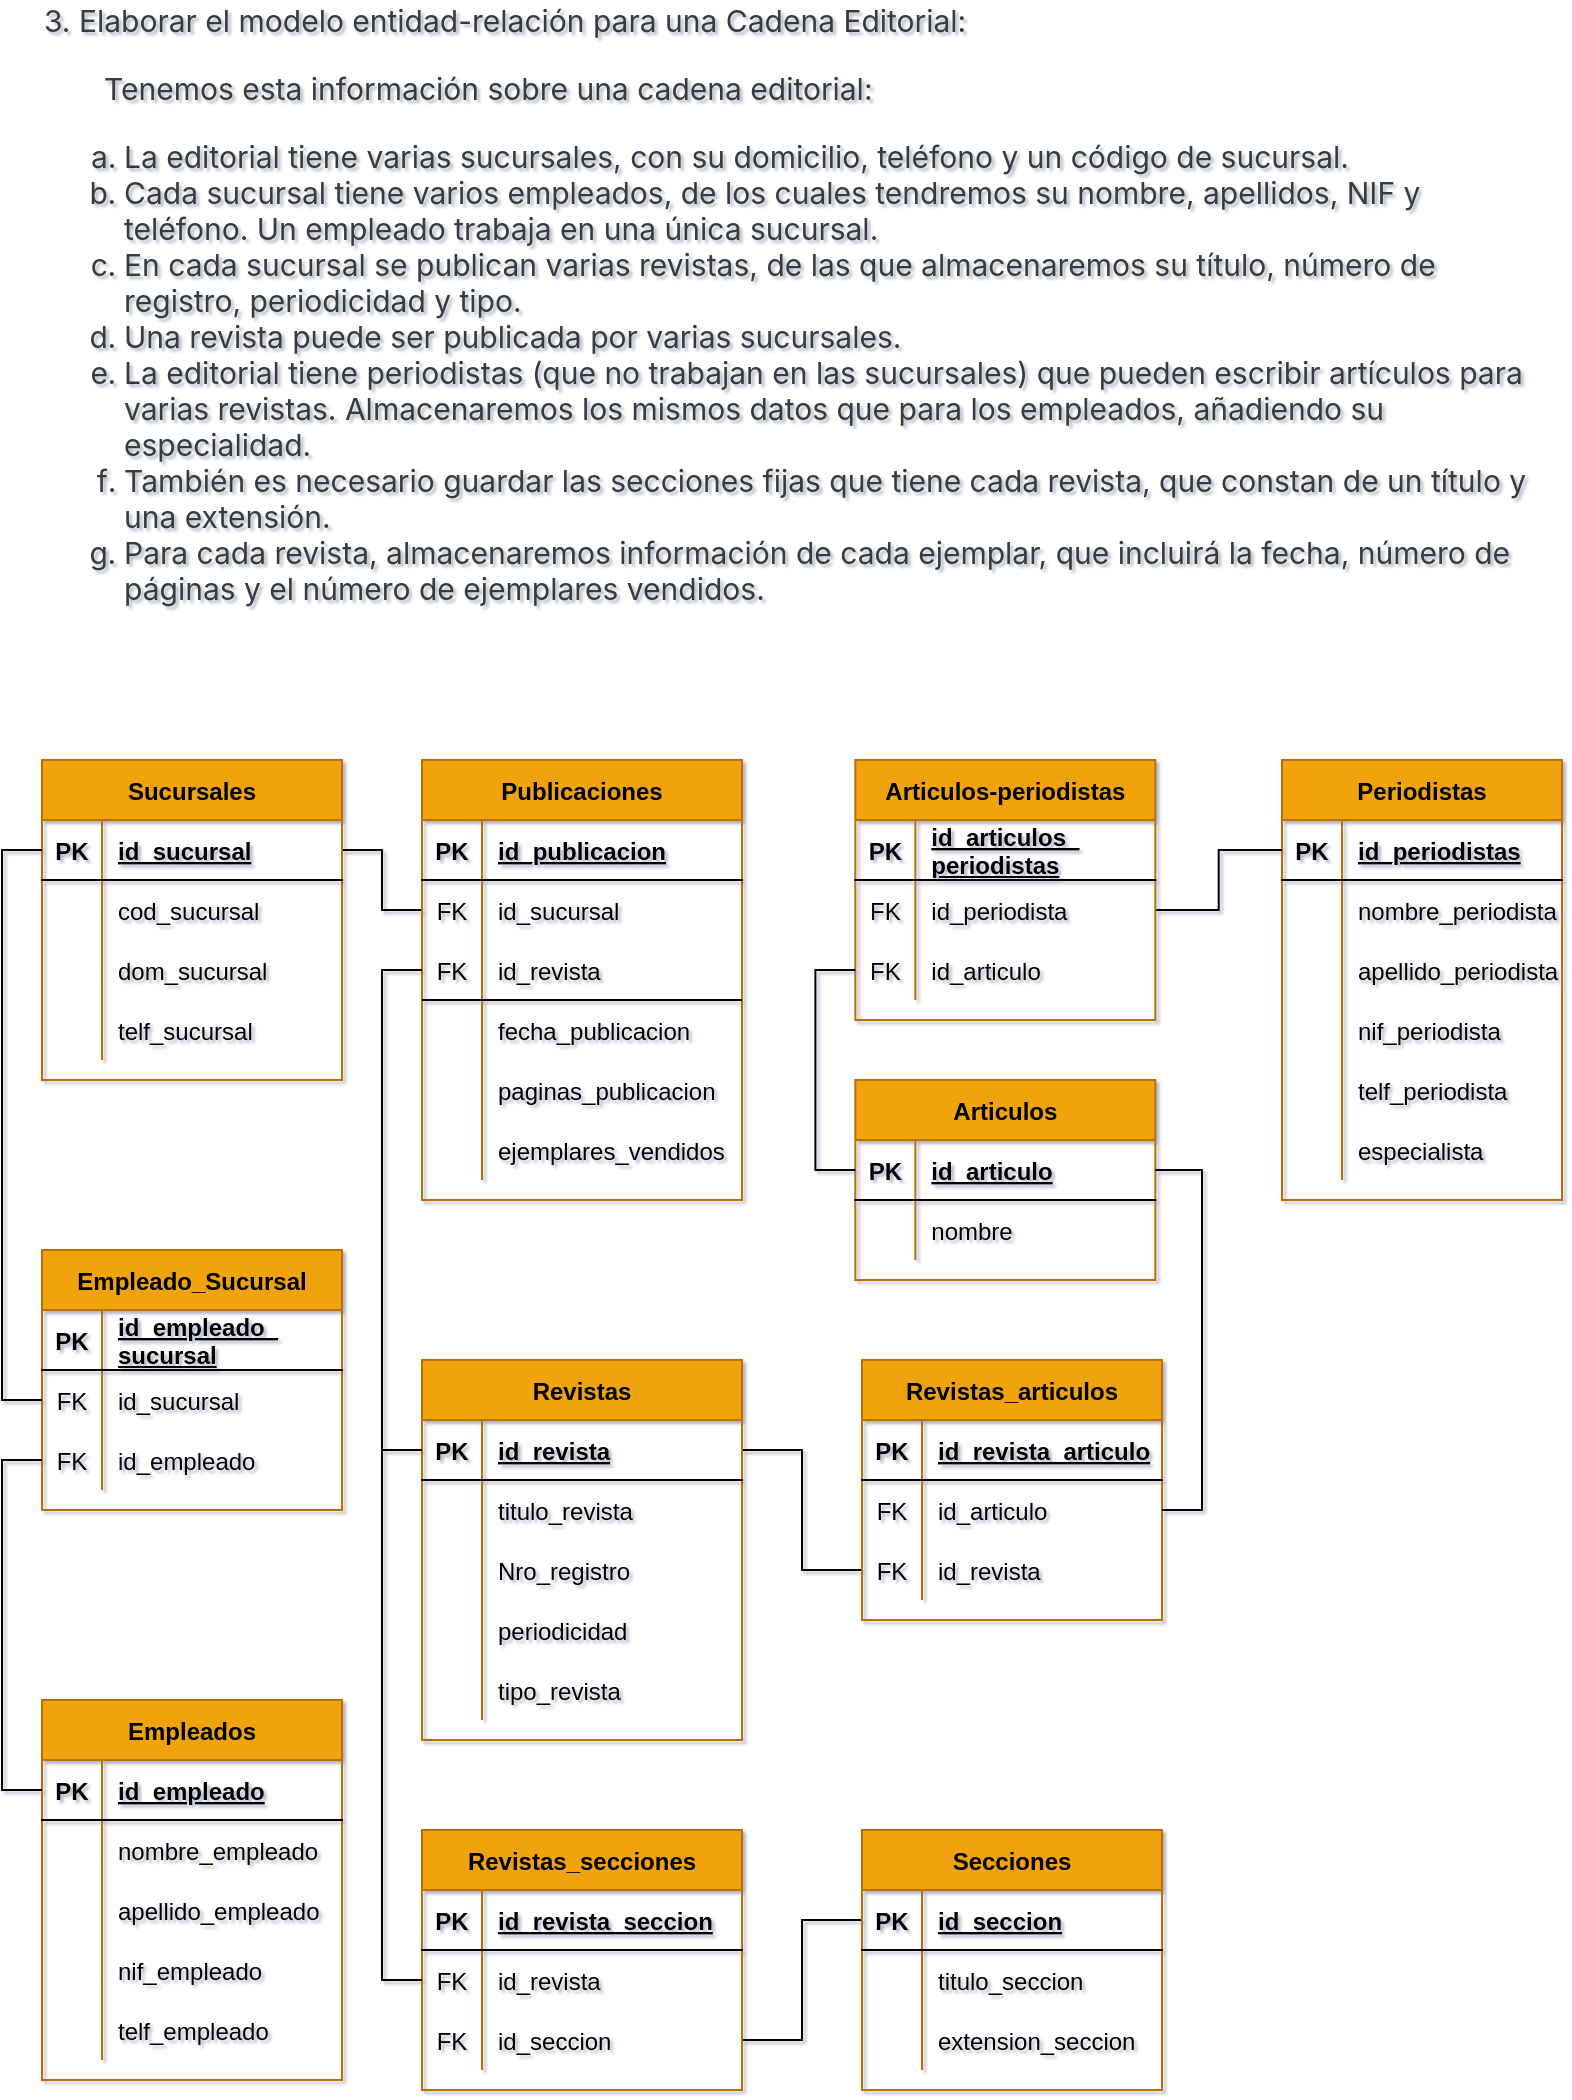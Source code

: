 <mxfile version="19.0.3" type="device"><diagram id="Tb_K03baV1KacLM0HXMZ" name="Página-1"><mxGraphModel dx="1422" dy="905" grid="1" gridSize="10" guides="1" tooltips="1" connect="1" arrows="1" fold="1" page="1" pageScale="1" pageWidth="827" pageHeight="1169" background="none" math="0" shadow="1"><root><mxCell id="0"/><mxCell id="1" parent="0"/><mxCell id="o0CeNQRTuvJZnmJhGboI-1" value="&lt;p style=&quot;box-sizing: border-box; margin-top: 0px; margin-bottom: 1rem; color: rgb(55, 58, 60); font-family: -apple-system, BlinkMacSystemFont, &amp;quot;Segoe UI&amp;quot;, Roboto, &amp;quot;Helvetica Neue&amp;quot;, Arial, sans-serif, &amp;quot;Apple Color Emoji&amp;quot;, &amp;quot;Segoe UI Emoji&amp;quot;, &amp;quot;Segoe UI Symbol&amp;quot;; font-size: 15px; text-align: left;&quot;&gt;3.&amp;nbsp;Elaborar el modelo entidad-relación para una Cadena Editorial:&lt;/p&gt;&lt;div style=&quot;box-sizing: border-box; color: rgb(55, 58, 60); font-family: -apple-system, BlinkMacSystemFont, &amp;quot;Segoe UI&amp;quot;, Roboto, &amp;quot;Helvetica Neue&amp;quot;, Arial, sans-serif, &amp;quot;Apple Color Emoji&amp;quot;, &amp;quot;Segoe UI Emoji&amp;quot;, &amp;quot;Segoe UI Symbol&amp;quot;; font-size: 15px; text-align: left; margin-left: 30px;&quot; class=&quot;editor-indent&quot;&gt;&lt;p style=&quot;box-sizing: border-box; margin-top: 0px; margin-bottom: 1rem;&quot;&gt;Tenemos esta información sobre una cadena editorial:&lt;/p&gt;&lt;/div&gt;&lt;p style=&quot;box-sizing: border-box; margin-top: 0px; margin-bottom: 1rem; color: rgb(55, 58, 60); font-family: -apple-system, BlinkMacSystemFont, &amp;quot;Segoe UI&amp;quot;, Roboto, &amp;quot;Helvetica Neue&amp;quot;, Arial, sans-serif, &amp;quot;Apple Color Emoji&amp;quot;, &amp;quot;Segoe UI Emoji&amp;quot;, &amp;quot;Segoe UI Symbol&amp;quot;; font-size: 15px; text-align: left;&quot;&gt;&lt;/p&gt;&lt;ol style=&quot;box-sizing: border-box; margin-top: 0px; margin-bottom: 1rem; color: rgb(55, 58, 60); font-family: -apple-system, BlinkMacSystemFont, &amp;quot;Segoe UI&amp;quot;, Roboto, &amp;quot;Helvetica Neue&amp;quot;, Arial, sans-serif, &amp;quot;Apple Color Emoji&amp;quot;, &amp;quot;Segoe UI Emoji&amp;quot;, &amp;quot;Segoe UI Symbol&amp;quot;; font-size: 15px; text-align: left; list-style-type: lower-alpha;&quot;&gt;&lt;li style=&quot;box-sizing: border-box;&quot;&gt;La editorial tiene varias sucursales, con su domicilio, teléfono y un código de sucursal.&lt;/li&gt;&lt;li style=&quot;box-sizing: border-box;&quot;&gt;Cada sucursal tiene varios empleados, de los cuales tendremos su nombre, apellidos, NIF y teléfono. Un empleado trabaja en una única sucursal.&lt;/li&gt;&lt;li style=&quot;box-sizing: border-box;&quot;&gt;En cada sucursal se publican varias revistas, de las que almacenaremos su título, número de registro, periodicidad y tipo.&lt;/li&gt;&lt;li style=&quot;box-sizing: border-box;&quot;&gt;Una revista puede ser publicada por varias sucursales.&lt;/li&gt;&lt;li style=&quot;box-sizing: border-box;&quot;&gt;La editorial tiene periodistas (que no trabajan en las sucursales) que pueden escribir artículos para varias revistas. Almacenaremos los mismos datos que para los empleados, añadiendo su especialidad.&lt;/li&gt;&lt;li style=&quot;box-sizing: border-box;&quot;&gt;También es necesario guardar las secciones fijas que tiene cada revista, que constan de un título y una extensión.&lt;/li&gt;&lt;li style=&quot;box-sizing: border-box;&quot;&gt;Para cada revista, almacenaremos información de cada ejemplar, que incluirá la fecha, número de páginas y el número de ejemplares vendidos.&lt;/li&gt;&lt;/ol&gt;" style="text;html=1;strokeColor=none;fillColor=none;align=center;verticalAlign=middle;whiteSpace=wrap;rounded=0;" parent="1" vertex="1"><mxGeometry x="40" y="40" width="750" height="320" as="geometry"/></mxCell><mxCell id="l8F3rWcqDLq4fXKFkqKx-151" value="Periodistas" style="shape=table;startSize=30;container=1;collapsible=1;childLayout=tableLayout;fixedRows=1;rowLines=0;fontStyle=1;align=center;resizeLast=1;fillColor=#f0a30a;fontColor=#000000;strokeColor=#BD7000;" vertex="1" parent="1"><mxGeometry x="660" y="420" width="140" height="220" as="geometry"/></mxCell><mxCell id="l8F3rWcqDLq4fXKFkqKx-152" value="" style="shape=tableRow;horizontal=0;startSize=0;swimlaneHead=0;swimlaneBody=0;fillColor=none;collapsible=0;dropTarget=0;points=[[0,0.5],[1,0.5]];portConstraint=eastwest;top=0;left=0;right=0;bottom=1;" vertex="1" parent="l8F3rWcqDLq4fXKFkqKx-151"><mxGeometry y="30" width="140" height="30" as="geometry"/></mxCell><mxCell id="l8F3rWcqDLq4fXKFkqKx-153" value="PK" style="shape=partialRectangle;connectable=0;fillColor=none;top=0;left=0;bottom=0;right=0;fontStyle=1;overflow=hidden;" vertex="1" parent="l8F3rWcqDLq4fXKFkqKx-152"><mxGeometry width="30" height="30" as="geometry"><mxRectangle width="30" height="30" as="alternateBounds"/></mxGeometry></mxCell><mxCell id="l8F3rWcqDLq4fXKFkqKx-154" value="id_periodistas" style="shape=partialRectangle;connectable=0;fillColor=none;top=0;left=0;bottom=0;right=0;align=left;spacingLeft=6;fontStyle=5;overflow=hidden;" vertex="1" parent="l8F3rWcqDLq4fXKFkqKx-152"><mxGeometry x="30" width="110" height="30" as="geometry"><mxRectangle width="110" height="30" as="alternateBounds"/></mxGeometry></mxCell><mxCell id="l8F3rWcqDLq4fXKFkqKx-155" value="" style="shape=tableRow;horizontal=0;startSize=0;swimlaneHead=0;swimlaneBody=0;fillColor=none;collapsible=0;dropTarget=0;points=[[0,0.5],[1,0.5]];portConstraint=eastwest;top=0;left=0;right=0;bottom=0;" vertex="1" parent="l8F3rWcqDLq4fXKFkqKx-151"><mxGeometry y="60" width="140" height="30" as="geometry"/></mxCell><mxCell id="l8F3rWcqDLq4fXKFkqKx-156" value="" style="shape=partialRectangle;connectable=0;fillColor=none;top=0;left=0;bottom=0;right=0;editable=1;overflow=hidden;" vertex="1" parent="l8F3rWcqDLq4fXKFkqKx-155"><mxGeometry width="30" height="30" as="geometry"><mxRectangle width="30" height="30" as="alternateBounds"/></mxGeometry></mxCell><mxCell id="l8F3rWcqDLq4fXKFkqKx-157" value="nombre_periodista" style="shape=partialRectangle;connectable=0;fillColor=none;top=0;left=0;bottom=0;right=0;align=left;spacingLeft=6;overflow=hidden;" vertex="1" parent="l8F3rWcqDLq4fXKFkqKx-155"><mxGeometry x="30" width="110" height="30" as="geometry"><mxRectangle width="110" height="30" as="alternateBounds"/></mxGeometry></mxCell><mxCell id="l8F3rWcqDLq4fXKFkqKx-158" value="" style="shape=tableRow;horizontal=0;startSize=0;swimlaneHead=0;swimlaneBody=0;fillColor=none;collapsible=0;dropTarget=0;points=[[0,0.5],[1,0.5]];portConstraint=eastwest;top=0;left=0;right=0;bottom=0;" vertex="1" parent="l8F3rWcqDLq4fXKFkqKx-151"><mxGeometry y="90" width="140" height="30" as="geometry"/></mxCell><mxCell id="l8F3rWcqDLq4fXKFkqKx-159" value="" style="shape=partialRectangle;connectable=0;fillColor=none;top=0;left=0;bottom=0;right=0;editable=1;overflow=hidden;" vertex="1" parent="l8F3rWcqDLq4fXKFkqKx-158"><mxGeometry width="30" height="30" as="geometry"><mxRectangle width="30" height="30" as="alternateBounds"/></mxGeometry></mxCell><mxCell id="l8F3rWcqDLq4fXKFkqKx-160" value="apellido_periodista" style="shape=partialRectangle;connectable=0;fillColor=none;top=0;left=0;bottom=0;right=0;align=left;spacingLeft=6;overflow=hidden;" vertex="1" parent="l8F3rWcqDLq4fXKFkqKx-158"><mxGeometry x="30" width="110" height="30" as="geometry"><mxRectangle width="110" height="30" as="alternateBounds"/></mxGeometry></mxCell><mxCell id="l8F3rWcqDLq4fXKFkqKx-161" value="" style="shape=tableRow;horizontal=0;startSize=0;swimlaneHead=0;swimlaneBody=0;fillColor=none;collapsible=0;dropTarget=0;points=[[0,0.5],[1,0.5]];portConstraint=eastwest;top=0;left=0;right=0;bottom=0;" vertex="1" parent="l8F3rWcqDLq4fXKFkqKx-151"><mxGeometry y="120" width="140" height="30" as="geometry"/></mxCell><mxCell id="l8F3rWcqDLq4fXKFkqKx-162" value="" style="shape=partialRectangle;connectable=0;fillColor=none;top=0;left=0;bottom=0;right=0;editable=1;overflow=hidden;" vertex="1" parent="l8F3rWcqDLq4fXKFkqKx-161"><mxGeometry width="30" height="30" as="geometry"><mxRectangle width="30" height="30" as="alternateBounds"/></mxGeometry></mxCell><mxCell id="l8F3rWcqDLq4fXKFkqKx-163" value="nif_periodista" style="shape=partialRectangle;connectable=0;fillColor=none;top=0;left=0;bottom=0;right=0;align=left;spacingLeft=6;overflow=hidden;" vertex="1" parent="l8F3rWcqDLq4fXKFkqKx-161"><mxGeometry x="30" width="110" height="30" as="geometry"><mxRectangle width="110" height="30" as="alternateBounds"/></mxGeometry></mxCell><mxCell id="l8F3rWcqDLq4fXKFkqKx-164" value="" style="shape=tableRow;horizontal=0;startSize=0;swimlaneHead=0;swimlaneBody=0;fillColor=none;collapsible=0;dropTarget=0;points=[[0,0.5],[1,0.5]];portConstraint=eastwest;top=0;left=0;right=0;bottom=0;" vertex="1" parent="l8F3rWcqDLq4fXKFkqKx-151"><mxGeometry y="150" width="140" height="30" as="geometry"/></mxCell><mxCell id="l8F3rWcqDLq4fXKFkqKx-165" value="" style="shape=partialRectangle;connectable=0;fillColor=none;top=0;left=0;bottom=0;right=0;editable=1;overflow=hidden;" vertex="1" parent="l8F3rWcqDLq4fXKFkqKx-164"><mxGeometry width="30" height="30" as="geometry"><mxRectangle width="30" height="30" as="alternateBounds"/></mxGeometry></mxCell><mxCell id="l8F3rWcqDLq4fXKFkqKx-166" value="telf_periodista" style="shape=partialRectangle;connectable=0;fillColor=none;top=0;left=0;bottom=0;right=0;align=left;spacingLeft=6;overflow=hidden;" vertex="1" parent="l8F3rWcqDLq4fXKFkqKx-164"><mxGeometry x="30" width="110" height="30" as="geometry"><mxRectangle width="110" height="30" as="alternateBounds"/></mxGeometry></mxCell><mxCell id="l8F3rWcqDLq4fXKFkqKx-167" value="" style="shape=tableRow;horizontal=0;startSize=0;swimlaneHead=0;swimlaneBody=0;fillColor=none;collapsible=0;dropTarget=0;points=[[0,0.5],[1,0.5]];portConstraint=eastwest;top=0;left=0;right=0;bottom=0;" vertex="1" parent="l8F3rWcqDLq4fXKFkqKx-151"><mxGeometry y="180" width="140" height="30" as="geometry"/></mxCell><mxCell id="l8F3rWcqDLq4fXKFkqKx-168" value="" style="shape=partialRectangle;connectable=0;fillColor=none;top=0;left=0;bottom=0;right=0;editable=1;overflow=hidden;" vertex="1" parent="l8F3rWcqDLq4fXKFkqKx-167"><mxGeometry width="30" height="30" as="geometry"><mxRectangle width="30" height="30" as="alternateBounds"/></mxGeometry></mxCell><mxCell id="l8F3rWcqDLq4fXKFkqKx-169" value="especialista" style="shape=partialRectangle;connectable=0;fillColor=none;top=0;left=0;bottom=0;right=0;align=left;spacingLeft=6;overflow=hidden;" vertex="1" parent="l8F3rWcqDLq4fXKFkqKx-167"><mxGeometry x="30" width="110" height="30" as="geometry"><mxRectangle width="110" height="30" as="alternateBounds"/></mxGeometry></mxCell><mxCell id="l8F3rWcqDLq4fXKFkqKx-173" style="edgeStyle=orthogonalEdgeStyle;rounded=0;orthogonalLoop=1;jettySize=auto;html=1;exitX=1;exitY=0.5;exitDx=0;exitDy=0;entryX=0;entryY=0.5;entryDx=0;entryDy=0;endArrow=none;endFill=0;" edge="1" parent="1" source="l8F3rWcqDLq4fXKFkqKx-18" target="l8F3rWcqDLq4fXKFkqKx-68"><mxGeometry relative="1" as="geometry"/></mxCell><mxCell id="l8F3rWcqDLq4fXKFkqKx-177" style="edgeStyle=orthogonalEdgeStyle;rounded=0;orthogonalLoop=1;jettySize=auto;html=1;exitX=1;exitY=0.5;exitDx=0;exitDy=0;entryX=0;entryY=0.5;entryDx=0;entryDy=0;endArrow=none;endFill=0;" edge="1" parent="1" source="l8F3rWcqDLq4fXKFkqKx-100" target="l8F3rWcqDLq4fXKFkqKx-104"><mxGeometry relative="1" as="geometry"/></mxCell><mxCell id="l8F3rWcqDLq4fXKFkqKx-178" style="edgeStyle=orthogonalEdgeStyle;rounded=0;orthogonalLoop=1;jettySize=auto;html=1;exitX=1;exitY=0.5;exitDx=0;exitDy=0;entryX=0;entryY=0.5;entryDx=0;entryDy=0;endArrow=none;endFill=0;" edge="1" parent="1" source="l8F3rWcqDLq4fXKFkqKx-77" target="l8F3rWcqDLq4fXKFkqKx-121"><mxGeometry relative="1" as="geometry"/></mxCell><mxCell id="l8F3rWcqDLq4fXKFkqKx-181" style="edgeStyle=orthogonalEdgeStyle;rounded=0;orthogonalLoop=1;jettySize=auto;html=1;exitX=1;exitY=0.5;exitDx=0;exitDy=0;entryX=0;entryY=0.5;entryDx=0;entryDy=0;endArrow=none;endFill=0;" edge="1" parent="1" source="l8F3rWcqDLq4fXKFkqKx-145" target="l8F3rWcqDLq4fXKFkqKx-152"><mxGeometry relative="1" as="geometry"/></mxCell><mxCell id="l8F3rWcqDLq4fXKFkqKx-1" value="Empleados" style="shape=table;startSize=30;container=1;collapsible=1;childLayout=tableLayout;fixedRows=1;rowLines=0;fontStyle=1;align=center;resizeLast=1;fillColor=#f0a30a;fontColor=#000000;strokeColor=#BD7000;" vertex="1" parent="1"><mxGeometry x="40" y="890" width="150" height="190" as="geometry"/></mxCell><mxCell id="l8F3rWcqDLq4fXKFkqKx-2" value="" style="shape=tableRow;horizontal=0;startSize=0;swimlaneHead=0;swimlaneBody=0;fillColor=none;collapsible=0;dropTarget=0;points=[[0,0.5],[1,0.5]];portConstraint=eastwest;top=0;left=0;right=0;bottom=1;" vertex="1" parent="l8F3rWcqDLq4fXKFkqKx-1"><mxGeometry y="30" width="150" height="30" as="geometry"/></mxCell><mxCell id="l8F3rWcqDLq4fXKFkqKx-3" value="PK" style="shape=partialRectangle;connectable=0;fillColor=none;top=0;left=0;bottom=0;right=0;fontStyle=1;overflow=hidden;" vertex="1" parent="l8F3rWcqDLq4fXKFkqKx-2"><mxGeometry width="30" height="30" as="geometry"><mxRectangle width="30" height="30" as="alternateBounds"/></mxGeometry></mxCell><mxCell id="l8F3rWcqDLq4fXKFkqKx-4" value="id_empleado" style="shape=partialRectangle;connectable=0;fillColor=none;top=0;left=0;bottom=0;right=0;align=left;spacingLeft=6;fontStyle=5;overflow=hidden;" vertex="1" parent="l8F3rWcqDLq4fXKFkqKx-2"><mxGeometry x="30" width="120" height="30" as="geometry"><mxRectangle width="120" height="30" as="alternateBounds"/></mxGeometry></mxCell><mxCell id="l8F3rWcqDLq4fXKFkqKx-5" value="" style="shape=tableRow;horizontal=0;startSize=0;swimlaneHead=0;swimlaneBody=0;fillColor=none;collapsible=0;dropTarget=0;points=[[0,0.5],[1,0.5]];portConstraint=eastwest;top=0;left=0;right=0;bottom=0;" vertex="1" parent="l8F3rWcqDLq4fXKFkqKx-1"><mxGeometry y="60" width="150" height="30" as="geometry"/></mxCell><mxCell id="l8F3rWcqDLq4fXKFkqKx-6" value="" style="shape=partialRectangle;connectable=0;fillColor=none;top=0;left=0;bottom=0;right=0;editable=1;overflow=hidden;" vertex="1" parent="l8F3rWcqDLq4fXKFkqKx-5"><mxGeometry width="30" height="30" as="geometry"><mxRectangle width="30" height="30" as="alternateBounds"/></mxGeometry></mxCell><mxCell id="l8F3rWcqDLq4fXKFkqKx-7" value="nombre_empleado" style="shape=partialRectangle;connectable=0;fillColor=none;top=0;left=0;bottom=0;right=0;align=left;spacingLeft=6;overflow=hidden;" vertex="1" parent="l8F3rWcqDLq4fXKFkqKx-5"><mxGeometry x="30" width="120" height="30" as="geometry"><mxRectangle width="120" height="30" as="alternateBounds"/></mxGeometry></mxCell><mxCell id="l8F3rWcqDLq4fXKFkqKx-8" value="" style="shape=tableRow;horizontal=0;startSize=0;swimlaneHead=0;swimlaneBody=0;fillColor=none;collapsible=0;dropTarget=0;points=[[0,0.5],[1,0.5]];portConstraint=eastwest;top=0;left=0;right=0;bottom=0;" vertex="1" parent="l8F3rWcqDLq4fXKFkqKx-1"><mxGeometry y="90" width="150" height="30" as="geometry"/></mxCell><mxCell id="l8F3rWcqDLq4fXKFkqKx-9" value="" style="shape=partialRectangle;connectable=0;fillColor=none;top=0;left=0;bottom=0;right=0;editable=1;overflow=hidden;" vertex="1" parent="l8F3rWcqDLq4fXKFkqKx-8"><mxGeometry width="30" height="30" as="geometry"><mxRectangle width="30" height="30" as="alternateBounds"/></mxGeometry></mxCell><mxCell id="l8F3rWcqDLq4fXKFkqKx-10" value="apellido_empleado" style="shape=partialRectangle;connectable=0;fillColor=none;top=0;left=0;bottom=0;right=0;align=left;spacingLeft=6;overflow=hidden;" vertex="1" parent="l8F3rWcqDLq4fXKFkqKx-8"><mxGeometry x="30" width="120" height="30" as="geometry"><mxRectangle width="120" height="30" as="alternateBounds"/></mxGeometry></mxCell><mxCell id="l8F3rWcqDLq4fXKFkqKx-11" value="" style="shape=tableRow;horizontal=0;startSize=0;swimlaneHead=0;swimlaneBody=0;fillColor=none;collapsible=0;dropTarget=0;points=[[0,0.5],[1,0.5]];portConstraint=eastwest;top=0;left=0;right=0;bottom=0;" vertex="1" parent="l8F3rWcqDLq4fXKFkqKx-1"><mxGeometry y="120" width="150" height="30" as="geometry"/></mxCell><mxCell id="l8F3rWcqDLq4fXKFkqKx-12" value="" style="shape=partialRectangle;connectable=0;fillColor=none;top=0;left=0;bottom=0;right=0;editable=1;overflow=hidden;" vertex="1" parent="l8F3rWcqDLq4fXKFkqKx-11"><mxGeometry width="30" height="30" as="geometry"><mxRectangle width="30" height="30" as="alternateBounds"/></mxGeometry></mxCell><mxCell id="l8F3rWcqDLq4fXKFkqKx-13" value="nif_empleado" style="shape=partialRectangle;connectable=0;fillColor=none;top=0;left=0;bottom=0;right=0;align=left;spacingLeft=6;overflow=hidden;" vertex="1" parent="l8F3rWcqDLq4fXKFkqKx-11"><mxGeometry x="30" width="120" height="30" as="geometry"><mxRectangle width="120" height="30" as="alternateBounds"/></mxGeometry></mxCell><mxCell id="l8F3rWcqDLq4fXKFkqKx-14" value="" style="shape=tableRow;horizontal=0;startSize=0;swimlaneHead=0;swimlaneBody=0;fillColor=none;collapsible=0;dropTarget=0;points=[[0,0.5],[1,0.5]];portConstraint=eastwest;top=0;left=0;right=0;bottom=0;" vertex="1" parent="l8F3rWcqDLq4fXKFkqKx-1"><mxGeometry y="150" width="150" height="30" as="geometry"/></mxCell><mxCell id="l8F3rWcqDLq4fXKFkqKx-15" value="" style="shape=partialRectangle;connectable=0;fillColor=none;top=0;left=0;bottom=0;right=0;editable=1;overflow=hidden;" vertex="1" parent="l8F3rWcqDLq4fXKFkqKx-14"><mxGeometry width="30" height="30" as="geometry"><mxRectangle width="30" height="30" as="alternateBounds"/></mxGeometry></mxCell><mxCell id="l8F3rWcqDLq4fXKFkqKx-16" value="telf_empleado" style="shape=partialRectangle;connectable=0;fillColor=none;top=0;left=0;bottom=0;right=0;align=left;spacingLeft=6;overflow=hidden;" vertex="1" parent="l8F3rWcqDLq4fXKFkqKx-14"><mxGeometry x="30" width="120" height="30" as="geometry"><mxRectangle width="120" height="30" as="alternateBounds"/></mxGeometry></mxCell><mxCell id="l8F3rWcqDLq4fXKFkqKx-17" value="Sucursales" style="shape=table;startSize=30;container=1;collapsible=1;childLayout=tableLayout;fixedRows=1;rowLines=0;fontStyle=1;align=center;resizeLast=1;fillColor=#f0a30a;fontColor=#000000;strokeColor=#BD7000;" vertex="1" parent="1"><mxGeometry x="40" y="420" width="150" height="160" as="geometry"/></mxCell><mxCell id="l8F3rWcqDLq4fXKFkqKx-18" value="" style="shape=tableRow;horizontal=0;startSize=0;swimlaneHead=0;swimlaneBody=0;fillColor=none;collapsible=0;dropTarget=0;points=[[0,0.5],[1,0.5]];portConstraint=eastwest;top=0;left=0;right=0;bottom=1;" vertex="1" parent="l8F3rWcqDLq4fXKFkqKx-17"><mxGeometry y="30" width="150" height="30" as="geometry"/></mxCell><mxCell id="l8F3rWcqDLq4fXKFkqKx-19" value="PK" style="shape=partialRectangle;connectable=0;fillColor=none;top=0;left=0;bottom=0;right=0;fontStyle=1;overflow=hidden;" vertex="1" parent="l8F3rWcqDLq4fXKFkqKx-18"><mxGeometry width="30" height="30" as="geometry"><mxRectangle width="30" height="30" as="alternateBounds"/></mxGeometry></mxCell><mxCell id="l8F3rWcqDLq4fXKFkqKx-20" value="id_sucursal" style="shape=partialRectangle;connectable=0;fillColor=none;top=0;left=0;bottom=0;right=0;align=left;spacingLeft=6;fontStyle=5;overflow=hidden;" vertex="1" parent="l8F3rWcqDLq4fXKFkqKx-18"><mxGeometry x="30" width="120" height="30" as="geometry"><mxRectangle width="120" height="30" as="alternateBounds"/></mxGeometry></mxCell><mxCell id="l8F3rWcqDLq4fXKFkqKx-21" value="" style="shape=tableRow;horizontal=0;startSize=0;swimlaneHead=0;swimlaneBody=0;fillColor=none;collapsible=0;dropTarget=0;points=[[0,0.5],[1,0.5]];portConstraint=eastwest;top=0;left=0;right=0;bottom=0;" vertex="1" parent="l8F3rWcqDLq4fXKFkqKx-17"><mxGeometry y="60" width="150" height="30" as="geometry"/></mxCell><mxCell id="l8F3rWcqDLq4fXKFkqKx-22" value="" style="shape=partialRectangle;connectable=0;fillColor=none;top=0;left=0;bottom=0;right=0;editable=1;overflow=hidden;" vertex="1" parent="l8F3rWcqDLq4fXKFkqKx-21"><mxGeometry width="30" height="30" as="geometry"><mxRectangle width="30" height="30" as="alternateBounds"/></mxGeometry></mxCell><mxCell id="l8F3rWcqDLq4fXKFkqKx-23" value="cod_sucursal" style="shape=partialRectangle;connectable=0;fillColor=none;top=0;left=0;bottom=0;right=0;align=left;spacingLeft=6;overflow=hidden;" vertex="1" parent="l8F3rWcqDLq4fXKFkqKx-21"><mxGeometry x="30" width="120" height="30" as="geometry"><mxRectangle width="120" height="30" as="alternateBounds"/></mxGeometry></mxCell><mxCell id="l8F3rWcqDLq4fXKFkqKx-24" value="" style="shape=tableRow;horizontal=0;startSize=0;swimlaneHead=0;swimlaneBody=0;fillColor=none;collapsible=0;dropTarget=0;points=[[0,0.5],[1,0.5]];portConstraint=eastwest;top=0;left=0;right=0;bottom=0;" vertex="1" parent="l8F3rWcqDLq4fXKFkqKx-17"><mxGeometry y="90" width="150" height="30" as="geometry"/></mxCell><mxCell id="l8F3rWcqDLq4fXKFkqKx-25" value="" style="shape=partialRectangle;connectable=0;fillColor=none;top=0;left=0;bottom=0;right=0;editable=1;overflow=hidden;" vertex="1" parent="l8F3rWcqDLq4fXKFkqKx-24"><mxGeometry width="30" height="30" as="geometry"><mxRectangle width="30" height="30" as="alternateBounds"/></mxGeometry></mxCell><mxCell id="l8F3rWcqDLq4fXKFkqKx-26" value="dom_sucursal" style="shape=partialRectangle;connectable=0;fillColor=none;top=0;left=0;bottom=0;right=0;align=left;spacingLeft=6;overflow=hidden;" vertex="1" parent="l8F3rWcqDLq4fXKFkqKx-24"><mxGeometry x="30" width="120" height="30" as="geometry"><mxRectangle width="120" height="30" as="alternateBounds"/></mxGeometry></mxCell><mxCell id="l8F3rWcqDLq4fXKFkqKx-27" value="" style="shape=tableRow;horizontal=0;startSize=0;swimlaneHead=0;swimlaneBody=0;fillColor=none;collapsible=0;dropTarget=0;points=[[0,0.5],[1,0.5]];portConstraint=eastwest;top=0;left=0;right=0;bottom=0;" vertex="1" parent="l8F3rWcqDLq4fXKFkqKx-17"><mxGeometry y="120" width="150" height="30" as="geometry"/></mxCell><mxCell id="l8F3rWcqDLq4fXKFkqKx-28" value="" style="shape=partialRectangle;connectable=0;fillColor=none;top=0;left=0;bottom=0;right=0;editable=1;overflow=hidden;" vertex="1" parent="l8F3rWcqDLq4fXKFkqKx-27"><mxGeometry width="30" height="30" as="geometry"><mxRectangle width="30" height="30" as="alternateBounds"/></mxGeometry></mxCell><mxCell id="l8F3rWcqDLq4fXKFkqKx-29" value="telf_sucursal" style="shape=partialRectangle;connectable=0;fillColor=none;top=0;left=0;bottom=0;right=0;align=left;spacingLeft=6;overflow=hidden;" vertex="1" parent="l8F3rWcqDLq4fXKFkqKx-27"><mxGeometry x="30" width="120" height="30" as="geometry"><mxRectangle width="120" height="30" as="alternateBounds"/></mxGeometry></mxCell><mxCell id="l8F3rWcqDLq4fXKFkqKx-51" value="" style="group" vertex="1" connectable="0" parent="1"><mxGeometry x="40" y="665" width="150" height="130" as="geometry"/></mxCell><mxCell id="l8F3rWcqDLq4fXKFkqKx-30" value="Empleado_Sucursal" style="shape=table;startSize=30;container=1;collapsible=1;childLayout=tableLayout;fixedRows=1;rowLines=0;fontStyle=1;align=center;resizeLast=1;fillColor=#f0a30a;fontColor=#000000;strokeColor=#BD7000;" vertex="1" parent="l8F3rWcqDLq4fXKFkqKx-51"><mxGeometry width="150" height="130" as="geometry"/></mxCell><mxCell id="l8F3rWcqDLq4fXKFkqKx-31" value="" style="shape=tableRow;horizontal=0;startSize=0;swimlaneHead=0;swimlaneBody=0;fillColor=none;collapsible=0;dropTarget=0;points=[[0,0.5],[1,0.5]];portConstraint=eastwest;top=0;left=0;right=0;bottom=1;" vertex="1" parent="l8F3rWcqDLq4fXKFkqKx-30"><mxGeometry y="30" width="150" height="30" as="geometry"/></mxCell><mxCell id="l8F3rWcqDLq4fXKFkqKx-32" value="PK" style="shape=partialRectangle;connectable=0;fillColor=none;top=0;left=0;bottom=0;right=0;fontStyle=1;overflow=hidden;" vertex="1" parent="l8F3rWcqDLq4fXKFkqKx-31"><mxGeometry width="30" height="30" as="geometry"><mxRectangle width="30" height="30" as="alternateBounds"/></mxGeometry></mxCell><mxCell id="l8F3rWcqDLq4fXKFkqKx-33" value="id_empleado_&#10;sucursal" style="shape=partialRectangle;connectable=0;fillColor=none;top=0;left=0;bottom=0;right=0;align=left;spacingLeft=6;fontStyle=5;overflow=hidden;" vertex="1" parent="l8F3rWcqDLq4fXKFkqKx-31"><mxGeometry x="30" width="120" height="30" as="geometry"><mxRectangle width="120" height="30" as="alternateBounds"/></mxGeometry></mxCell><mxCell id="l8F3rWcqDLq4fXKFkqKx-46" value="" style="shape=tableRow;horizontal=0;startSize=0;swimlaneHead=0;swimlaneBody=0;fillColor=none;collapsible=0;dropTarget=0;points=[[0,0.5],[1,0.5]];portConstraint=eastwest;top=0;left=0;right=0;bottom=0;" vertex="1" parent="l8F3rWcqDLq4fXKFkqKx-30"><mxGeometry y="60" width="150" height="30" as="geometry"/></mxCell><mxCell id="l8F3rWcqDLq4fXKFkqKx-47" value="FK" style="shape=partialRectangle;connectable=0;fillColor=none;top=0;left=0;bottom=0;right=0;fontStyle=0;overflow=hidden;" vertex="1" parent="l8F3rWcqDLq4fXKFkqKx-46"><mxGeometry width="30" height="30" as="geometry"><mxRectangle width="30" height="30" as="alternateBounds"/></mxGeometry></mxCell><mxCell id="l8F3rWcqDLq4fXKFkqKx-48" value="id_sucursal" style="shape=partialRectangle;connectable=0;fillColor=none;top=0;left=0;bottom=0;right=0;align=left;spacingLeft=6;fontStyle=0;overflow=hidden;" vertex="1" parent="l8F3rWcqDLq4fXKFkqKx-46"><mxGeometry x="30" width="120" height="30" as="geometry"><mxRectangle width="120" height="30" as="alternateBounds"/></mxGeometry></mxCell><mxCell id="l8F3rWcqDLq4fXKFkqKx-43" value="" style="shape=tableRow;horizontal=0;startSize=0;swimlaneHead=0;swimlaneBody=0;fillColor=none;collapsible=0;dropTarget=0;points=[[0,0.5],[1,0.5]];portConstraint=eastwest;top=0;left=0;right=0;bottom=0;" vertex="1" parent="l8F3rWcqDLq4fXKFkqKx-30"><mxGeometry y="90" width="150" height="30" as="geometry"/></mxCell><mxCell id="l8F3rWcqDLq4fXKFkqKx-44" value="FK" style="shape=partialRectangle;connectable=0;fillColor=none;top=0;left=0;bottom=0;right=0;fontStyle=0;overflow=hidden;" vertex="1" parent="l8F3rWcqDLq4fXKFkqKx-43"><mxGeometry width="30" height="30" as="geometry"><mxRectangle width="30" height="30" as="alternateBounds"/></mxGeometry></mxCell><mxCell id="l8F3rWcqDLq4fXKFkqKx-45" value="id_empleado" style="shape=partialRectangle;connectable=0;fillColor=none;top=0;left=0;bottom=0;right=0;align=left;spacingLeft=6;fontStyle=0;overflow=hidden;" vertex="1" parent="l8F3rWcqDLq4fXKFkqKx-43"><mxGeometry x="30" width="120" height="30" as="geometry"><mxRectangle width="120" height="30" as="alternateBounds"/></mxGeometry></mxCell><mxCell id="l8F3rWcqDLq4fXKFkqKx-53" style="edgeStyle=orthogonalEdgeStyle;rounded=0;orthogonalLoop=1;jettySize=auto;html=1;exitX=0;exitY=0.5;exitDx=0;exitDy=0;entryX=0;entryY=0.5;entryDx=0;entryDy=0;endArrow=none;endFill=0;" edge="1" parent="1" source="l8F3rWcqDLq4fXKFkqKx-18" target="l8F3rWcqDLq4fXKFkqKx-46"><mxGeometry relative="1" as="geometry"/></mxCell><mxCell id="l8F3rWcqDLq4fXKFkqKx-54" style="edgeStyle=orthogonalEdgeStyle;rounded=0;orthogonalLoop=1;jettySize=auto;html=1;exitX=0;exitY=0.5;exitDx=0;exitDy=0;entryX=0;entryY=0.5;entryDx=0;entryDy=0;endArrow=none;endFill=0;" edge="1" parent="1" source="l8F3rWcqDLq4fXKFkqKx-43" target="l8F3rWcqDLq4fXKFkqKx-2"><mxGeometry relative="1" as="geometry"/></mxCell><mxCell id="l8F3rWcqDLq4fXKFkqKx-103" value="Secciones" style="shape=table;startSize=30;container=1;collapsible=1;childLayout=tableLayout;fixedRows=1;rowLines=0;fontStyle=1;align=center;resizeLast=1;fillColor=#f0a30a;fontColor=#000000;strokeColor=#BD7000;" vertex="1" parent="1"><mxGeometry x="450" y="955" width="150" height="130" as="geometry"/></mxCell><mxCell id="l8F3rWcqDLq4fXKFkqKx-104" value="" style="shape=tableRow;horizontal=0;startSize=0;swimlaneHead=0;swimlaneBody=0;fillColor=none;collapsible=0;dropTarget=0;points=[[0,0.5],[1,0.5]];portConstraint=eastwest;top=0;left=0;right=0;bottom=1;" vertex="1" parent="l8F3rWcqDLq4fXKFkqKx-103"><mxGeometry y="30" width="150" height="30" as="geometry"/></mxCell><mxCell id="l8F3rWcqDLq4fXKFkqKx-105" value="PK" style="shape=partialRectangle;connectable=0;fillColor=none;top=0;left=0;bottom=0;right=0;fontStyle=1;overflow=hidden;" vertex="1" parent="l8F3rWcqDLq4fXKFkqKx-104"><mxGeometry width="30" height="30" as="geometry"><mxRectangle width="30" height="30" as="alternateBounds"/></mxGeometry></mxCell><mxCell id="l8F3rWcqDLq4fXKFkqKx-106" value="id_seccion" style="shape=partialRectangle;connectable=0;fillColor=none;top=0;left=0;bottom=0;right=0;align=left;spacingLeft=6;fontStyle=5;overflow=hidden;" vertex="1" parent="l8F3rWcqDLq4fXKFkqKx-104"><mxGeometry x="30" width="120" height="30" as="geometry"><mxRectangle width="120" height="30" as="alternateBounds"/></mxGeometry></mxCell><mxCell id="l8F3rWcqDLq4fXKFkqKx-107" value="" style="shape=tableRow;horizontal=0;startSize=0;swimlaneHead=0;swimlaneBody=0;fillColor=none;collapsible=0;dropTarget=0;points=[[0,0.5],[1,0.5]];portConstraint=eastwest;top=0;left=0;right=0;bottom=0;" vertex="1" parent="l8F3rWcqDLq4fXKFkqKx-103"><mxGeometry y="60" width="150" height="30" as="geometry"/></mxCell><mxCell id="l8F3rWcqDLq4fXKFkqKx-108" value="" style="shape=partialRectangle;connectable=0;fillColor=none;top=0;left=0;bottom=0;right=0;editable=1;overflow=hidden;" vertex="1" parent="l8F3rWcqDLq4fXKFkqKx-107"><mxGeometry width="30" height="30" as="geometry"><mxRectangle width="30" height="30" as="alternateBounds"/></mxGeometry></mxCell><mxCell id="l8F3rWcqDLq4fXKFkqKx-109" value="titulo_seccion" style="shape=partialRectangle;connectable=0;fillColor=none;top=0;left=0;bottom=0;right=0;align=left;spacingLeft=6;overflow=hidden;" vertex="1" parent="l8F3rWcqDLq4fXKFkqKx-107"><mxGeometry x="30" width="120" height="30" as="geometry"><mxRectangle width="120" height="30" as="alternateBounds"/></mxGeometry></mxCell><mxCell id="l8F3rWcqDLq4fXKFkqKx-110" value="" style="shape=tableRow;horizontal=0;startSize=0;swimlaneHead=0;swimlaneBody=0;fillColor=none;collapsible=0;dropTarget=0;points=[[0,0.5],[1,0.5]];portConstraint=eastwest;top=0;left=0;right=0;bottom=0;" vertex="1" parent="l8F3rWcqDLq4fXKFkqKx-103"><mxGeometry y="90" width="150" height="30" as="geometry"/></mxCell><mxCell id="l8F3rWcqDLq4fXKFkqKx-111" value="" style="shape=partialRectangle;connectable=0;fillColor=none;top=0;left=0;bottom=0;right=0;editable=1;overflow=hidden;" vertex="1" parent="l8F3rWcqDLq4fXKFkqKx-110"><mxGeometry width="30" height="30" as="geometry"><mxRectangle width="30" height="30" as="alternateBounds"/></mxGeometry></mxCell><mxCell id="l8F3rWcqDLq4fXKFkqKx-112" value="extension_seccion" style="shape=partialRectangle;connectable=0;fillColor=none;top=0;left=0;bottom=0;right=0;align=left;spacingLeft=6;overflow=hidden;" vertex="1" parent="l8F3rWcqDLq4fXKFkqKx-110"><mxGeometry x="30" width="120" height="30" as="geometry"><mxRectangle width="120" height="30" as="alternateBounds"/></mxGeometry></mxCell><mxCell id="l8F3rWcqDLq4fXKFkqKx-116" value="" style="group" vertex="1" connectable="0" parent="1"><mxGeometry x="450" y="720" width="150" height="130" as="geometry"/></mxCell><mxCell id="l8F3rWcqDLq4fXKFkqKx-117" value="Revistas_articulos" style="shape=table;startSize=30;container=1;collapsible=1;childLayout=tableLayout;fixedRows=1;rowLines=0;fontStyle=1;align=center;resizeLast=1;fillColor=#f0a30a;fontColor=#000000;strokeColor=#BD7000;" vertex="1" parent="l8F3rWcqDLq4fXKFkqKx-116"><mxGeometry width="150" height="130" as="geometry"/></mxCell><mxCell id="l8F3rWcqDLq4fXKFkqKx-118" value="" style="shape=tableRow;horizontal=0;startSize=0;swimlaneHead=0;swimlaneBody=0;fillColor=none;collapsible=0;dropTarget=0;points=[[0,0.5],[1,0.5]];portConstraint=eastwest;top=0;left=0;right=0;bottom=1;" vertex="1" parent="l8F3rWcqDLq4fXKFkqKx-117"><mxGeometry y="30" width="150" height="30" as="geometry"/></mxCell><mxCell id="l8F3rWcqDLq4fXKFkqKx-119" value="PK" style="shape=partialRectangle;connectable=0;fillColor=none;top=0;left=0;bottom=0;right=0;fontStyle=1;overflow=hidden;" vertex="1" parent="l8F3rWcqDLq4fXKFkqKx-118"><mxGeometry width="30" height="30" as="geometry"><mxRectangle width="30" height="30" as="alternateBounds"/></mxGeometry></mxCell><mxCell id="l8F3rWcqDLq4fXKFkqKx-120" value="id_revista_articulo" style="shape=partialRectangle;connectable=0;fillColor=none;top=0;left=0;bottom=0;right=0;align=left;spacingLeft=6;fontStyle=5;overflow=hidden;" vertex="1" parent="l8F3rWcqDLq4fXKFkqKx-118"><mxGeometry x="30" width="120" height="30" as="geometry"><mxRectangle width="120" height="30" as="alternateBounds"/></mxGeometry></mxCell><mxCell id="l8F3rWcqDLq4fXKFkqKx-124" value="" style="shape=tableRow;horizontal=0;startSize=0;swimlaneHead=0;swimlaneBody=0;fillColor=none;collapsible=0;dropTarget=0;points=[[0,0.5],[1,0.5]];portConstraint=eastwest;top=0;left=0;right=0;bottom=0;" vertex="1" parent="l8F3rWcqDLq4fXKFkqKx-117"><mxGeometry y="60" width="150" height="30" as="geometry"/></mxCell><mxCell id="l8F3rWcqDLq4fXKFkqKx-125" value="FK" style="shape=partialRectangle;connectable=0;fillColor=none;top=0;left=0;bottom=0;right=0;fontStyle=0;overflow=hidden;" vertex="1" parent="l8F3rWcqDLq4fXKFkqKx-124"><mxGeometry width="30" height="30" as="geometry"><mxRectangle width="30" height="30" as="alternateBounds"/></mxGeometry></mxCell><mxCell id="l8F3rWcqDLq4fXKFkqKx-126" value="id_articulo" style="shape=partialRectangle;connectable=0;fillColor=none;top=0;left=0;bottom=0;right=0;align=left;spacingLeft=6;fontStyle=0;overflow=hidden;" vertex="1" parent="l8F3rWcqDLq4fXKFkqKx-124"><mxGeometry x="30" width="120" height="30" as="geometry"><mxRectangle width="120" height="30" as="alternateBounds"/></mxGeometry></mxCell><mxCell id="l8F3rWcqDLq4fXKFkqKx-121" value="" style="shape=tableRow;horizontal=0;startSize=0;swimlaneHead=0;swimlaneBody=0;fillColor=none;collapsible=0;dropTarget=0;points=[[0,0.5],[1,0.5]];portConstraint=eastwest;top=0;left=0;right=0;bottom=0;" vertex="1" parent="l8F3rWcqDLq4fXKFkqKx-117"><mxGeometry y="90" width="150" height="30" as="geometry"/></mxCell><mxCell id="l8F3rWcqDLq4fXKFkqKx-122" value="FK" style="shape=partialRectangle;connectable=0;fillColor=none;top=0;left=0;bottom=0;right=0;fontStyle=0;overflow=hidden;" vertex="1" parent="l8F3rWcqDLq4fXKFkqKx-121"><mxGeometry width="30" height="30" as="geometry"><mxRectangle width="30" height="30" as="alternateBounds"/></mxGeometry></mxCell><mxCell id="l8F3rWcqDLq4fXKFkqKx-123" value="id_revista" style="shape=partialRectangle;connectable=0;fillColor=none;top=0;left=0;bottom=0;right=0;align=left;spacingLeft=6;fontStyle=0;overflow=hidden;" vertex="1" parent="l8F3rWcqDLq4fXKFkqKx-121"><mxGeometry x="30" width="120" height="30" as="geometry"><mxRectangle width="120" height="30" as="alternateBounds"/></mxGeometry></mxCell><mxCell id="l8F3rWcqDLq4fXKFkqKx-127" value="Articulos" style="shape=table;startSize=30;container=1;collapsible=1;childLayout=tableLayout;fixedRows=1;rowLines=0;fontStyle=1;align=center;resizeLast=1;fillColor=#f0a30a;fontColor=#000000;strokeColor=#BD7000;" vertex="1" parent="1"><mxGeometry x="446.667" y="580" width="150" height="100" as="geometry"/></mxCell><mxCell id="l8F3rWcqDLq4fXKFkqKx-128" value="" style="shape=tableRow;horizontal=0;startSize=0;swimlaneHead=0;swimlaneBody=0;fillColor=none;collapsible=0;dropTarget=0;points=[[0,0.5],[1,0.5]];portConstraint=eastwest;top=0;left=0;right=0;bottom=1;" vertex="1" parent="l8F3rWcqDLq4fXKFkqKx-127"><mxGeometry y="30" width="150" height="30" as="geometry"/></mxCell><mxCell id="l8F3rWcqDLq4fXKFkqKx-129" value="PK" style="shape=partialRectangle;connectable=0;fillColor=none;top=0;left=0;bottom=0;right=0;fontStyle=1;overflow=hidden;" vertex="1" parent="l8F3rWcqDLq4fXKFkqKx-128"><mxGeometry width="30" height="30" as="geometry"><mxRectangle width="30" height="30" as="alternateBounds"/></mxGeometry></mxCell><mxCell id="l8F3rWcqDLq4fXKFkqKx-130" value="id_articulo" style="shape=partialRectangle;connectable=0;fillColor=none;top=0;left=0;bottom=0;right=0;align=left;spacingLeft=6;fontStyle=5;overflow=hidden;" vertex="1" parent="l8F3rWcqDLq4fXKFkqKx-128"><mxGeometry x="30" width="120" height="30" as="geometry"><mxRectangle width="120" height="30" as="alternateBounds"/></mxGeometry></mxCell><mxCell id="l8F3rWcqDLq4fXKFkqKx-131" value="" style="shape=tableRow;horizontal=0;startSize=0;swimlaneHead=0;swimlaneBody=0;fillColor=none;collapsible=0;dropTarget=0;points=[[0,0.5],[1,0.5]];portConstraint=eastwest;top=0;left=0;right=0;bottom=0;" vertex="1" parent="l8F3rWcqDLq4fXKFkqKx-127"><mxGeometry y="60" width="150" height="30" as="geometry"/></mxCell><mxCell id="l8F3rWcqDLq4fXKFkqKx-132" value="" style="shape=partialRectangle;connectable=0;fillColor=none;top=0;left=0;bottom=0;right=0;editable=1;overflow=hidden;" vertex="1" parent="l8F3rWcqDLq4fXKFkqKx-131"><mxGeometry width="30" height="30" as="geometry"><mxRectangle width="30" height="30" as="alternateBounds"/></mxGeometry></mxCell><mxCell id="l8F3rWcqDLq4fXKFkqKx-133" value="nombre" style="shape=partialRectangle;connectable=0;fillColor=none;top=0;left=0;bottom=0;right=0;align=left;spacingLeft=6;overflow=hidden;" vertex="1" parent="l8F3rWcqDLq4fXKFkqKx-131"><mxGeometry x="30" width="120" height="30" as="geometry"><mxRectangle width="120" height="30" as="alternateBounds"/></mxGeometry></mxCell><mxCell id="l8F3rWcqDLq4fXKFkqKx-140" value="" style="group" vertex="1" connectable="0" parent="1"><mxGeometry x="430" y="420" width="150" height="130" as="geometry"/></mxCell><mxCell id="l8F3rWcqDLq4fXKFkqKx-141" value="Articulos-periodistas" style="shape=table;startSize=30;container=1;collapsible=1;childLayout=tableLayout;fixedRows=1;rowLines=0;fontStyle=1;align=center;resizeLast=1;fillColor=#f0a30a;fontColor=#000000;strokeColor=#BD7000;" vertex="1" parent="l8F3rWcqDLq4fXKFkqKx-140"><mxGeometry x="16.667" width="150" height="130" as="geometry"/></mxCell><mxCell id="l8F3rWcqDLq4fXKFkqKx-142" value="" style="shape=tableRow;horizontal=0;startSize=0;swimlaneHead=0;swimlaneBody=0;fillColor=none;collapsible=0;dropTarget=0;points=[[0,0.5],[1,0.5]];portConstraint=eastwest;top=0;left=0;right=0;bottom=1;" vertex="1" parent="l8F3rWcqDLq4fXKFkqKx-141"><mxGeometry y="30" width="150" height="30" as="geometry"/></mxCell><mxCell id="l8F3rWcqDLq4fXKFkqKx-143" value="PK" style="shape=partialRectangle;connectable=0;fillColor=none;top=0;left=0;bottom=0;right=0;fontStyle=1;overflow=hidden;" vertex="1" parent="l8F3rWcqDLq4fXKFkqKx-142"><mxGeometry width="30" height="30" as="geometry"><mxRectangle width="30" height="30" as="alternateBounds"/></mxGeometry></mxCell><mxCell id="l8F3rWcqDLq4fXKFkqKx-144" value="id_articulos_&#10;periodistas" style="shape=partialRectangle;connectable=0;fillColor=none;top=0;left=0;bottom=0;right=0;align=left;spacingLeft=6;fontStyle=5;overflow=hidden;" vertex="1" parent="l8F3rWcqDLq4fXKFkqKx-142"><mxGeometry x="30" width="120" height="30" as="geometry"><mxRectangle width="120" height="30" as="alternateBounds"/></mxGeometry></mxCell><mxCell id="l8F3rWcqDLq4fXKFkqKx-145" value="" style="shape=tableRow;horizontal=0;startSize=0;swimlaneHead=0;swimlaneBody=0;fillColor=none;collapsible=0;dropTarget=0;points=[[0,0.5],[1,0.5]];portConstraint=eastwest;top=0;left=0;right=0;bottom=0;" vertex="1" parent="l8F3rWcqDLq4fXKFkqKx-141"><mxGeometry y="60" width="150" height="30" as="geometry"/></mxCell><mxCell id="l8F3rWcqDLq4fXKFkqKx-146" value="FK" style="shape=partialRectangle;connectable=0;fillColor=none;top=0;left=0;bottom=0;right=0;fontStyle=0;overflow=hidden;" vertex="1" parent="l8F3rWcqDLq4fXKFkqKx-145"><mxGeometry width="30" height="30" as="geometry"><mxRectangle width="30" height="30" as="alternateBounds"/></mxGeometry></mxCell><mxCell id="l8F3rWcqDLq4fXKFkqKx-147" value="id_periodista" style="shape=partialRectangle;connectable=0;fillColor=none;top=0;left=0;bottom=0;right=0;align=left;spacingLeft=6;fontStyle=0;overflow=hidden;" vertex="1" parent="l8F3rWcqDLq4fXKFkqKx-145"><mxGeometry x="30" width="120" height="30" as="geometry"><mxRectangle width="120" height="30" as="alternateBounds"/></mxGeometry></mxCell><mxCell id="l8F3rWcqDLq4fXKFkqKx-148" value="" style="shape=tableRow;horizontal=0;startSize=0;swimlaneHead=0;swimlaneBody=0;fillColor=none;collapsible=0;dropTarget=0;points=[[0,0.5],[1,0.5]];portConstraint=eastwest;top=0;left=0;right=0;bottom=0;" vertex="1" parent="l8F3rWcqDLq4fXKFkqKx-141"><mxGeometry y="90" width="150" height="30" as="geometry"/></mxCell><mxCell id="l8F3rWcqDLq4fXKFkqKx-149" value="FK" style="shape=partialRectangle;connectable=0;fillColor=none;top=0;left=0;bottom=0;right=0;fontStyle=0;overflow=hidden;" vertex="1" parent="l8F3rWcqDLq4fXKFkqKx-148"><mxGeometry width="30" height="30" as="geometry"><mxRectangle width="30" height="30" as="alternateBounds"/></mxGeometry></mxCell><mxCell id="l8F3rWcqDLq4fXKFkqKx-150" value="id_articulo" style="shape=partialRectangle;connectable=0;fillColor=none;top=0;left=0;bottom=0;right=0;align=left;spacingLeft=6;fontStyle=0;overflow=hidden;" vertex="1" parent="l8F3rWcqDLq4fXKFkqKx-148"><mxGeometry x="30" width="120" height="30" as="geometry"><mxRectangle width="120" height="30" as="alternateBounds"/></mxGeometry></mxCell><mxCell id="l8F3rWcqDLq4fXKFkqKx-179" style="edgeStyle=orthogonalEdgeStyle;rounded=0;orthogonalLoop=1;jettySize=auto;html=1;exitX=1;exitY=0.5;exitDx=0;exitDy=0;entryX=1;entryY=0.5;entryDx=0;entryDy=0;endArrow=none;endFill=0;" edge="1" parent="1" source="l8F3rWcqDLq4fXKFkqKx-124" target="l8F3rWcqDLq4fXKFkqKx-128"><mxGeometry relative="1" as="geometry"/></mxCell><mxCell id="l8F3rWcqDLq4fXKFkqKx-180" style="edgeStyle=orthogonalEdgeStyle;rounded=0;orthogonalLoop=1;jettySize=auto;html=1;exitX=0;exitY=0.5;exitDx=0;exitDy=0;entryX=0;entryY=0.5;entryDx=0;entryDy=0;endArrow=none;endFill=0;" edge="1" parent="1" source="l8F3rWcqDLq4fXKFkqKx-148" target="l8F3rWcqDLq4fXKFkqKx-128"><mxGeometry relative="1" as="geometry"/></mxCell><mxCell id="l8F3rWcqDLq4fXKFkqKx-75" value="" style="group" vertex="1" connectable="0" parent="1"><mxGeometry x="230" y="420" width="160" height="220" as="geometry"/></mxCell><mxCell id="l8F3rWcqDLq4fXKFkqKx-55" value="Publicaciones" style="shape=table;startSize=30;container=1;collapsible=1;childLayout=tableLayout;fixedRows=1;rowLines=0;fontStyle=1;align=center;resizeLast=1;fillColor=#f0a30a;fontColor=#000000;strokeColor=#BD7000;" vertex="1" parent="l8F3rWcqDLq4fXKFkqKx-75"><mxGeometry width="160" height="220" as="geometry"/></mxCell><mxCell id="l8F3rWcqDLq4fXKFkqKx-56" value="" style="shape=tableRow;horizontal=0;startSize=0;swimlaneHead=0;swimlaneBody=0;fillColor=none;collapsible=0;dropTarget=0;points=[[0,0.5],[1,0.5]];portConstraint=eastwest;top=0;left=0;right=0;bottom=1;" vertex="1" parent="l8F3rWcqDLq4fXKFkqKx-55"><mxGeometry y="30" width="160" height="30" as="geometry"/></mxCell><mxCell id="l8F3rWcqDLq4fXKFkqKx-57" value="PK" style="shape=partialRectangle;connectable=0;fillColor=none;top=0;left=0;bottom=0;right=0;fontStyle=1;overflow=hidden;" vertex="1" parent="l8F3rWcqDLq4fXKFkqKx-56"><mxGeometry width="30" height="30" as="geometry"><mxRectangle width="30" height="30" as="alternateBounds"/></mxGeometry></mxCell><mxCell id="l8F3rWcqDLq4fXKFkqKx-58" value="id_publicacion" style="shape=partialRectangle;connectable=0;fillColor=none;top=0;left=0;bottom=0;right=0;align=left;spacingLeft=6;fontStyle=5;overflow=hidden;" vertex="1" parent="l8F3rWcqDLq4fXKFkqKx-56"><mxGeometry x="30" width="130" height="30" as="geometry"><mxRectangle width="130" height="30" as="alternateBounds"/></mxGeometry></mxCell><mxCell id="l8F3rWcqDLq4fXKFkqKx-68" value="" style="shape=tableRow;horizontal=0;startSize=0;swimlaneHead=0;swimlaneBody=0;fillColor=none;collapsible=0;dropTarget=0;points=[[0,0.5],[1,0.5]];portConstraint=eastwest;top=0;left=0;right=0;bottom=0;" vertex="1" parent="l8F3rWcqDLq4fXKFkqKx-55"><mxGeometry y="60" width="160" height="30" as="geometry"/></mxCell><mxCell id="l8F3rWcqDLq4fXKFkqKx-69" value="FK" style="shape=partialRectangle;connectable=0;fillColor=none;top=0;left=0;bottom=0;right=0;fontStyle=0;overflow=hidden;" vertex="1" parent="l8F3rWcqDLq4fXKFkqKx-68"><mxGeometry width="30" height="30" as="geometry"><mxRectangle width="30" height="30" as="alternateBounds"/></mxGeometry></mxCell><mxCell id="l8F3rWcqDLq4fXKFkqKx-70" value="id_sucursal" style="shape=partialRectangle;connectable=0;fillColor=none;top=0;left=0;bottom=0;right=0;align=left;spacingLeft=6;fontStyle=0;overflow=hidden;" vertex="1" parent="l8F3rWcqDLq4fXKFkqKx-68"><mxGeometry x="30" width="130" height="30" as="geometry"><mxRectangle width="130" height="30" as="alternateBounds"/></mxGeometry></mxCell><mxCell id="l8F3rWcqDLq4fXKFkqKx-71" value="" style="shape=tableRow;horizontal=0;startSize=0;swimlaneHead=0;swimlaneBody=0;fillColor=none;collapsible=0;dropTarget=0;points=[[0,0.5],[1,0.5]];portConstraint=eastwest;top=0;left=0;right=0;bottom=0;swimlaneLine=1;" vertex="1" parent="l8F3rWcqDLq4fXKFkqKx-55"><mxGeometry y="90" width="160" height="30" as="geometry"/></mxCell><mxCell id="l8F3rWcqDLq4fXKFkqKx-72" value="FK" style="shape=partialRectangle;connectable=0;fillColor=none;top=0;left=0;bottom=0;right=0;fontStyle=0;overflow=hidden;" vertex="1" parent="l8F3rWcqDLq4fXKFkqKx-71"><mxGeometry width="30" height="30" as="geometry"><mxRectangle width="30" height="30" as="alternateBounds"/></mxGeometry></mxCell><mxCell id="l8F3rWcqDLq4fXKFkqKx-73" value="id_revista" style="shape=partialRectangle;connectable=0;fillColor=none;top=0;left=0;bottom=0;right=0;align=left;spacingLeft=6;fontStyle=0;overflow=hidden;" vertex="1" parent="l8F3rWcqDLq4fXKFkqKx-71"><mxGeometry x="30" width="130" height="30" as="geometry"><mxRectangle width="130" height="30" as="alternateBounds"/></mxGeometry></mxCell><mxCell id="l8F3rWcqDLq4fXKFkqKx-59" value="" style="shape=tableRow;horizontal=0;startSize=0;swimlaneHead=0;swimlaneBody=0;fillColor=none;collapsible=0;dropTarget=0;points=[[0,0.5],[1,0.5]];portConstraint=eastwest;top=0;left=0;right=0;bottom=0;" vertex="1" parent="l8F3rWcqDLq4fXKFkqKx-55"><mxGeometry y="120" width="160" height="30" as="geometry"/></mxCell><mxCell id="l8F3rWcqDLq4fXKFkqKx-60" value="" style="shape=partialRectangle;connectable=0;fillColor=none;top=0;left=0;bottom=0;right=0;editable=1;overflow=hidden;" vertex="1" parent="l8F3rWcqDLq4fXKFkqKx-59"><mxGeometry width="30" height="30" as="geometry"><mxRectangle width="30" height="30" as="alternateBounds"/></mxGeometry></mxCell><mxCell id="l8F3rWcqDLq4fXKFkqKx-61" value="fecha_publicacion" style="shape=partialRectangle;connectable=0;fillColor=none;top=0;left=0;bottom=0;right=0;align=left;spacingLeft=6;overflow=hidden;" vertex="1" parent="l8F3rWcqDLq4fXKFkqKx-59"><mxGeometry x="30" width="130" height="30" as="geometry"><mxRectangle width="130" height="30" as="alternateBounds"/></mxGeometry></mxCell><mxCell id="l8F3rWcqDLq4fXKFkqKx-62" value="" style="shape=tableRow;horizontal=0;startSize=0;swimlaneHead=0;swimlaneBody=0;fillColor=none;collapsible=0;dropTarget=0;points=[[0,0.5],[1,0.5]];portConstraint=eastwest;top=0;left=0;right=0;bottom=0;" vertex="1" parent="l8F3rWcqDLq4fXKFkqKx-55"><mxGeometry y="150" width="160" height="30" as="geometry"/></mxCell><mxCell id="l8F3rWcqDLq4fXKFkqKx-63" value="" style="shape=partialRectangle;connectable=0;fillColor=none;top=0;left=0;bottom=0;right=0;editable=1;overflow=hidden;" vertex="1" parent="l8F3rWcqDLq4fXKFkqKx-62"><mxGeometry width="30" height="30" as="geometry"><mxRectangle width="30" height="30" as="alternateBounds"/></mxGeometry></mxCell><mxCell id="l8F3rWcqDLq4fXKFkqKx-64" value="paginas_publicacion" style="shape=partialRectangle;connectable=0;fillColor=none;top=0;left=0;bottom=0;right=0;align=left;spacingLeft=6;overflow=hidden;" vertex="1" parent="l8F3rWcqDLq4fXKFkqKx-62"><mxGeometry x="30" width="130" height="30" as="geometry"><mxRectangle width="130" height="30" as="alternateBounds"/></mxGeometry></mxCell><mxCell id="l8F3rWcqDLq4fXKFkqKx-65" value="" style="shape=tableRow;horizontal=0;startSize=0;swimlaneHead=0;swimlaneBody=0;fillColor=none;collapsible=0;dropTarget=0;points=[[0,0.5],[1,0.5]];portConstraint=eastwest;top=0;left=0;right=0;bottom=0;" vertex="1" parent="l8F3rWcqDLq4fXKFkqKx-55"><mxGeometry y="180" width="160" height="30" as="geometry"/></mxCell><mxCell id="l8F3rWcqDLq4fXKFkqKx-66" value="" style="shape=partialRectangle;connectable=0;fillColor=none;top=0;left=0;bottom=0;right=0;editable=1;overflow=hidden;" vertex="1" parent="l8F3rWcqDLq4fXKFkqKx-65"><mxGeometry width="30" height="30" as="geometry"><mxRectangle width="30" height="30" as="alternateBounds"/></mxGeometry></mxCell><mxCell id="l8F3rWcqDLq4fXKFkqKx-67" value="ejemplares_vendidos" style="shape=partialRectangle;connectable=0;fillColor=none;top=0;left=0;bottom=0;right=0;align=left;spacingLeft=6;overflow=hidden;" vertex="1" parent="l8F3rWcqDLq4fXKFkqKx-65"><mxGeometry x="30" width="130" height="30" as="geometry"><mxRectangle width="130" height="30" as="alternateBounds"/></mxGeometry></mxCell><mxCell id="l8F3rWcqDLq4fXKFkqKx-74" value="" style="line;strokeWidth=1;rotatable=0;dashed=0;labelPosition=right;align=left;verticalAlign=middle;spacingTop=0;spacingLeft=6;points=[];portConstraint=eastwest;" vertex="1" parent="l8F3rWcqDLq4fXKFkqKx-75"><mxGeometry y="115" width="160" height="10" as="geometry"/></mxCell><mxCell id="l8F3rWcqDLq4fXKFkqKx-76" value="Revistas" style="shape=table;startSize=30;container=1;collapsible=1;childLayout=tableLayout;fixedRows=1;rowLines=0;fontStyle=1;align=center;resizeLast=1;fillColor=#f0a30a;fontColor=#000000;strokeColor=#BD7000;" vertex="1" parent="1"><mxGeometry x="230" y="720" width="160" height="190" as="geometry"/></mxCell><mxCell id="l8F3rWcqDLq4fXKFkqKx-77" value="" style="shape=tableRow;horizontal=0;startSize=0;swimlaneHead=0;swimlaneBody=0;fillColor=none;collapsible=0;dropTarget=0;points=[[0,0.5],[1,0.5]];portConstraint=eastwest;top=0;left=0;right=0;bottom=1;" vertex="1" parent="l8F3rWcqDLq4fXKFkqKx-76"><mxGeometry y="30" width="160" height="30" as="geometry"/></mxCell><mxCell id="l8F3rWcqDLq4fXKFkqKx-78" value="PK" style="shape=partialRectangle;connectable=0;fillColor=none;top=0;left=0;bottom=0;right=0;fontStyle=1;overflow=hidden;" vertex="1" parent="l8F3rWcqDLq4fXKFkqKx-77"><mxGeometry width="30" height="30" as="geometry"><mxRectangle width="30" height="30" as="alternateBounds"/></mxGeometry></mxCell><mxCell id="l8F3rWcqDLq4fXKFkqKx-79" value="id_revista" style="shape=partialRectangle;connectable=0;fillColor=none;top=0;left=0;bottom=0;right=0;align=left;spacingLeft=6;fontStyle=5;overflow=hidden;" vertex="1" parent="l8F3rWcqDLq4fXKFkqKx-77"><mxGeometry x="30" width="130" height="30" as="geometry"><mxRectangle width="130" height="30" as="alternateBounds"/></mxGeometry></mxCell><mxCell id="l8F3rWcqDLq4fXKFkqKx-80" value="" style="shape=tableRow;horizontal=0;startSize=0;swimlaneHead=0;swimlaneBody=0;fillColor=none;collapsible=0;dropTarget=0;points=[[0,0.5],[1,0.5]];portConstraint=eastwest;top=0;left=0;right=0;bottom=0;" vertex="1" parent="l8F3rWcqDLq4fXKFkqKx-76"><mxGeometry y="60" width="160" height="30" as="geometry"/></mxCell><mxCell id="l8F3rWcqDLq4fXKFkqKx-81" value="" style="shape=partialRectangle;connectable=0;fillColor=none;top=0;left=0;bottom=0;right=0;editable=1;overflow=hidden;" vertex="1" parent="l8F3rWcqDLq4fXKFkqKx-80"><mxGeometry width="30" height="30" as="geometry"><mxRectangle width="30" height="30" as="alternateBounds"/></mxGeometry></mxCell><mxCell id="l8F3rWcqDLq4fXKFkqKx-82" value="titulo_revista" style="shape=partialRectangle;connectable=0;fillColor=none;top=0;left=0;bottom=0;right=0;align=left;spacingLeft=6;overflow=hidden;" vertex="1" parent="l8F3rWcqDLq4fXKFkqKx-80"><mxGeometry x="30" width="130" height="30" as="geometry"><mxRectangle width="130" height="30" as="alternateBounds"/></mxGeometry></mxCell><mxCell id="l8F3rWcqDLq4fXKFkqKx-83" value="" style="shape=tableRow;horizontal=0;startSize=0;swimlaneHead=0;swimlaneBody=0;fillColor=none;collapsible=0;dropTarget=0;points=[[0,0.5],[1,0.5]];portConstraint=eastwest;top=0;left=0;right=0;bottom=0;" vertex="1" parent="l8F3rWcqDLq4fXKFkqKx-76"><mxGeometry y="90" width="160" height="30" as="geometry"/></mxCell><mxCell id="l8F3rWcqDLq4fXKFkqKx-84" value="" style="shape=partialRectangle;connectable=0;fillColor=none;top=0;left=0;bottom=0;right=0;editable=1;overflow=hidden;" vertex="1" parent="l8F3rWcqDLq4fXKFkqKx-83"><mxGeometry width="30" height="30" as="geometry"><mxRectangle width="30" height="30" as="alternateBounds"/></mxGeometry></mxCell><mxCell id="l8F3rWcqDLq4fXKFkqKx-85" value="Nro_registro" style="shape=partialRectangle;connectable=0;fillColor=none;top=0;left=0;bottom=0;right=0;align=left;spacingLeft=6;overflow=hidden;" vertex="1" parent="l8F3rWcqDLq4fXKFkqKx-83"><mxGeometry x="30" width="130" height="30" as="geometry"><mxRectangle width="130" height="30" as="alternateBounds"/></mxGeometry></mxCell><mxCell id="l8F3rWcqDLq4fXKFkqKx-86" value="" style="shape=tableRow;horizontal=0;startSize=0;swimlaneHead=0;swimlaneBody=0;fillColor=none;collapsible=0;dropTarget=0;points=[[0,0.5],[1,0.5]];portConstraint=eastwest;top=0;left=0;right=0;bottom=0;" vertex="1" parent="l8F3rWcqDLq4fXKFkqKx-76"><mxGeometry y="120" width="160" height="30" as="geometry"/></mxCell><mxCell id="l8F3rWcqDLq4fXKFkqKx-87" value="" style="shape=partialRectangle;connectable=0;fillColor=none;top=0;left=0;bottom=0;right=0;editable=1;overflow=hidden;" vertex="1" parent="l8F3rWcqDLq4fXKFkqKx-86"><mxGeometry width="30" height="30" as="geometry"><mxRectangle width="30" height="30" as="alternateBounds"/></mxGeometry></mxCell><mxCell id="l8F3rWcqDLq4fXKFkqKx-88" value="periodicidad" style="shape=partialRectangle;connectable=0;fillColor=none;top=0;left=0;bottom=0;right=0;align=left;spacingLeft=6;overflow=hidden;" vertex="1" parent="l8F3rWcqDLq4fXKFkqKx-86"><mxGeometry x="30" width="130" height="30" as="geometry"><mxRectangle width="130" height="30" as="alternateBounds"/></mxGeometry></mxCell><mxCell id="l8F3rWcqDLq4fXKFkqKx-89" value="" style="shape=tableRow;horizontal=0;startSize=0;swimlaneHead=0;swimlaneBody=0;fillColor=none;collapsible=0;dropTarget=0;points=[[0,0.5],[1,0.5]];portConstraint=eastwest;top=0;left=0;right=0;bottom=0;" vertex="1" parent="l8F3rWcqDLq4fXKFkqKx-76"><mxGeometry y="150" width="160" height="30" as="geometry"/></mxCell><mxCell id="l8F3rWcqDLq4fXKFkqKx-90" value="" style="shape=partialRectangle;connectable=0;fillColor=none;top=0;left=0;bottom=0;right=0;editable=1;overflow=hidden;" vertex="1" parent="l8F3rWcqDLq4fXKFkqKx-89"><mxGeometry width="30" height="30" as="geometry"><mxRectangle width="30" height="30" as="alternateBounds"/></mxGeometry></mxCell><mxCell id="l8F3rWcqDLq4fXKFkqKx-91" value="tipo_revista" style="shape=partialRectangle;connectable=0;fillColor=none;top=0;left=0;bottom=0;right=0;align=left;spacingLeft=6;overflow=hidden;" vertex="1" parent="l8F3rWcqDLq4fXKFkqKx-89"><mxGeometry x="30" width="130" height="30" as="geometry"><mxRectangle width="130" height="30" as="alternateBounds"/></mxGeometry></mxCell><mxCell id="l8F3rWcqDLq4fXKFkqKx-92" value="" style="group" vertex="1" connectable="0" parent="1"><mxGeometry x="230" y="955" width="160" height="130" as="geometry"/></mxCell><mxCell id="l8F3rWcqDLq4fXKFkqKx-93" value="Revistas_secciones" style="shape=table;startSize=30;container=1;collapsible=1;childLayout=tableLayout;fixedRows=1;rowLines=0;fontStyle=1;align=center;resizeLast=1;fillColor=#f0a30a;fontColor=#000000;strokeColor=#BD7000;" vertex="1" parent="l8F3rWcqDLq4fXKFkqKx-92"><mxGeometry width="160" height="130" as="geometry"/></mxCell><mxCell id="l8F3rWcqDLq4fXKFkqKx-94" value="" style="shape=tableRow;horizontal=0;startSize=0;swimlaneHead=0;swimlaneBody=0;fillColor=none;collapsible=0;dropTarget=0;points=[[0,0.5],[1,0.5]];portConstraint=eastwest;top=0;left=0;right=0;bottom=1;" vertex="1" parent="l8F3rWcqDLq4fXKFkqKx-93"><mxGeometry y="30" width="160" height="30" as="geometry"/></mxCell><mxCell id="l8F3rWcqDLq4fXKFkqKx-95" value="PK" style="shape=partialRectangle;connectable=0;fillColor=none;top=0;left=0;bottom=0;right=0;fontStyle=1;overflow=hidden;" vertex="1" parent="l8F3rWcqDLq4fXKFkqKx-94"><mxGeometry width="30" height="30" as="geometry"><mxRectangle width="30" height="30" as="alternateBounds"/></mxGeometry></mxCell><mxCell id="l8F3rWcqDLq4fXKFkqKx-96" value="id_revista_seccion" style="shape=partialRectangle;connectable=0;fillColor=none;top=0;left=0;bottom=0;right=0;align=left;spacingLeft=6;fontStyle=5;overflow=hidden;" vertex="1" parent="l8F3rWcqDLq4fXKFkqKx-94"><mxGeometry x="30" width="130" height="30" as="geometry"><mxRectangle width="130" height="30" as="alternateBounds"/></mxGeometry></mxCell><mxCell id="l8F3rWcqDLq4fXKFkqKx-97" value="" style="shape=tableRow;horizontal=0;startSize=0;swimlaneHead=0;swimlaneBody=0;fillColor=none;collapsible=0;dropTarget=0;points=[[0,0.5],[1,0.5]];portConstraint=eastwest;top=0;left=0;right=0;bottom=0;" vertex="1" parent="l8F3rWcqDLq4fXKFkqKx-93"><mxGeometry y="60" width="160" height="30" as="geometry"/></mxCell><mxCell id="l8F3rWcqDLq4fXKFkqKx-98" value="FK" style="shape=partialRectangle;connectable=0;fillColor=none;top=0;left=0;bottom=0;right=0;fontStyle=0;overflow=hidden;" vertex="1" parent="l8F3rWcqDLq4fXKFkqKx-97"><mxGeometry width="30" height="30" as="geometry"><mxRectangle width="30" height="30" as="alternateBounds"/></mxGeometry></mxCell><mxCell id="l8F3rWcqDLq4fXKFkqKx-99" value="id_revista" style="shape=partialRectangle;connectable=0;fillColor=none;top=0;left=0;bottom=0;right=0;align=left;spacingLeft=6;fontStyle=0;overflow=hidden;" vertex="1" parent="l8F3rWcqDLq4fXKFkqKx-97"><mxGeometry x="30" width="130" height="30" as="geometry"><mxRectangle width="130" height="30" as="alternateBounds"/></mxGeometry></mxCell><mxCell id="l8F3rWcqDLq4fXKFkqKx-100" value="" style="shape=tableRow;horizontal=0;startSize=0;swimlaneHead=0;swimlaneBody=0;fillColor=none;collapsible=0;dropTarget=0;points=[[0,0.5],[1,0.5]];portConstraint=eastwest;top=0;left=0;right=0;bottom=0;" vertex="1" parent="l8F3rWcqDLq4fXKFkqKx-93"><mxGeometry y="90" width="160" height="30" as="geometry"/></mxCell><mxCell id="l8F3rWcqDLq4fXKFkqKx-101" value="FK" style="shape=partialRectangle;connectable=0;fillColor=none;top=0;left=0;bottom=0;right=0;fontStyle=0;overflow=hidden;" vertex="1" parent="l8F3rWcqDLq4fXKFkqKx-100"><mxGeometry width="30" height="30" as="geometry"><mxRectangle width="30" height="30" as="alternateBounds"/></mxGeometry></mxCell><mxCell id="l8F3rWcqDLq4fXKFkqKx-102" value="id_seccion" style="shape=partialRectangle;connectable=0;fillColor=none;top=0;left=0;bottom=0;right=0;align=left;spacingLeft=6;fontStyle=0;overflow=hidden;" vertex="1" parent="l8F3rWcqDLq4fXKFkqKx-100"><mxGeometry x="30" width="130" height="30" as="geometry"><mxRectangle width="130" height="30" as="alternateBounds"/></mxGeometry></mxCell><mxCell id="l8F3rWcqDLq4fXKFkqKx-174" style="edgeStyle=orthogonalEdgeStyle;rounded=0;orthogonalLoop=1;jettySize=auto;html=1;exitX=0;exitY=0.5;exitDx=0;exitDy=0;entryX=0;entryY=0.5;entryDx=0;entryDy=0;endArrow=none;endFill=0;" edge="1" parent="1" source="l8F3rWcqDLq4fXKFkqKx-71" target="l8F3rWcqDLq4fXKFkqKx-77"><mxGeometry relative="1" as="geometry"/></mxCell><mxCell id="l8F3rWcqDLq4fXKFkqKx-176" style="edgeStyle=orthogonalEdgeStyle;rounded=0;orthogonalLoop=1;jettySize=auto;html=1;exitX=0;exitY=0.5;exitDx=0;exitDy=0;entryX=0;entryY=0.5;entryDx=0;entryDy=0;endArrow=none;endFill=0;" edge="1" parent="1" source="l8F3rWcqDLq4fXKFkqKx-77" target="l8F3rWcqDLq4fXKFkqKx-97"><mxGeometry relative="1" as="geometry"/></mxCell></root></mxGraphModel></diagram></mxfile>